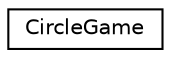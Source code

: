 digraph "Иерархия классов. Графический вид."
{
  edge [fontname="Helvetica",fontsize="10",labelfontname="Helvetica",labelfontsize="10"];
  node [fontname="Helvetica",fontsize="10",shape=record];
  rankdir="LR";
  Node1 [label="CircleGame",height=0.2,width=0.4,color="black", fillcolor="white", style="filled",URL="$classCircleGame.html",tooltip="Круговая игра "];
}
